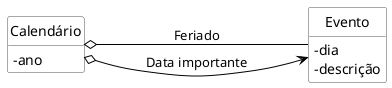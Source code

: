 @startuml mod07ima16
hide circle
hide methods
hide empty members

skinparam class {
    BackgroundColor White
    ArrowColor Black
    BorderColor #505050
}

skinparam ClassAttributeIconSize 0
class "Calendário" as ca
ca : - ano
class "Evento" as ev
ev : -dia
ev : - descrição
left to right direction
ca o-down- ev : Feriado
ca o---> ev : Data importante
@enduml